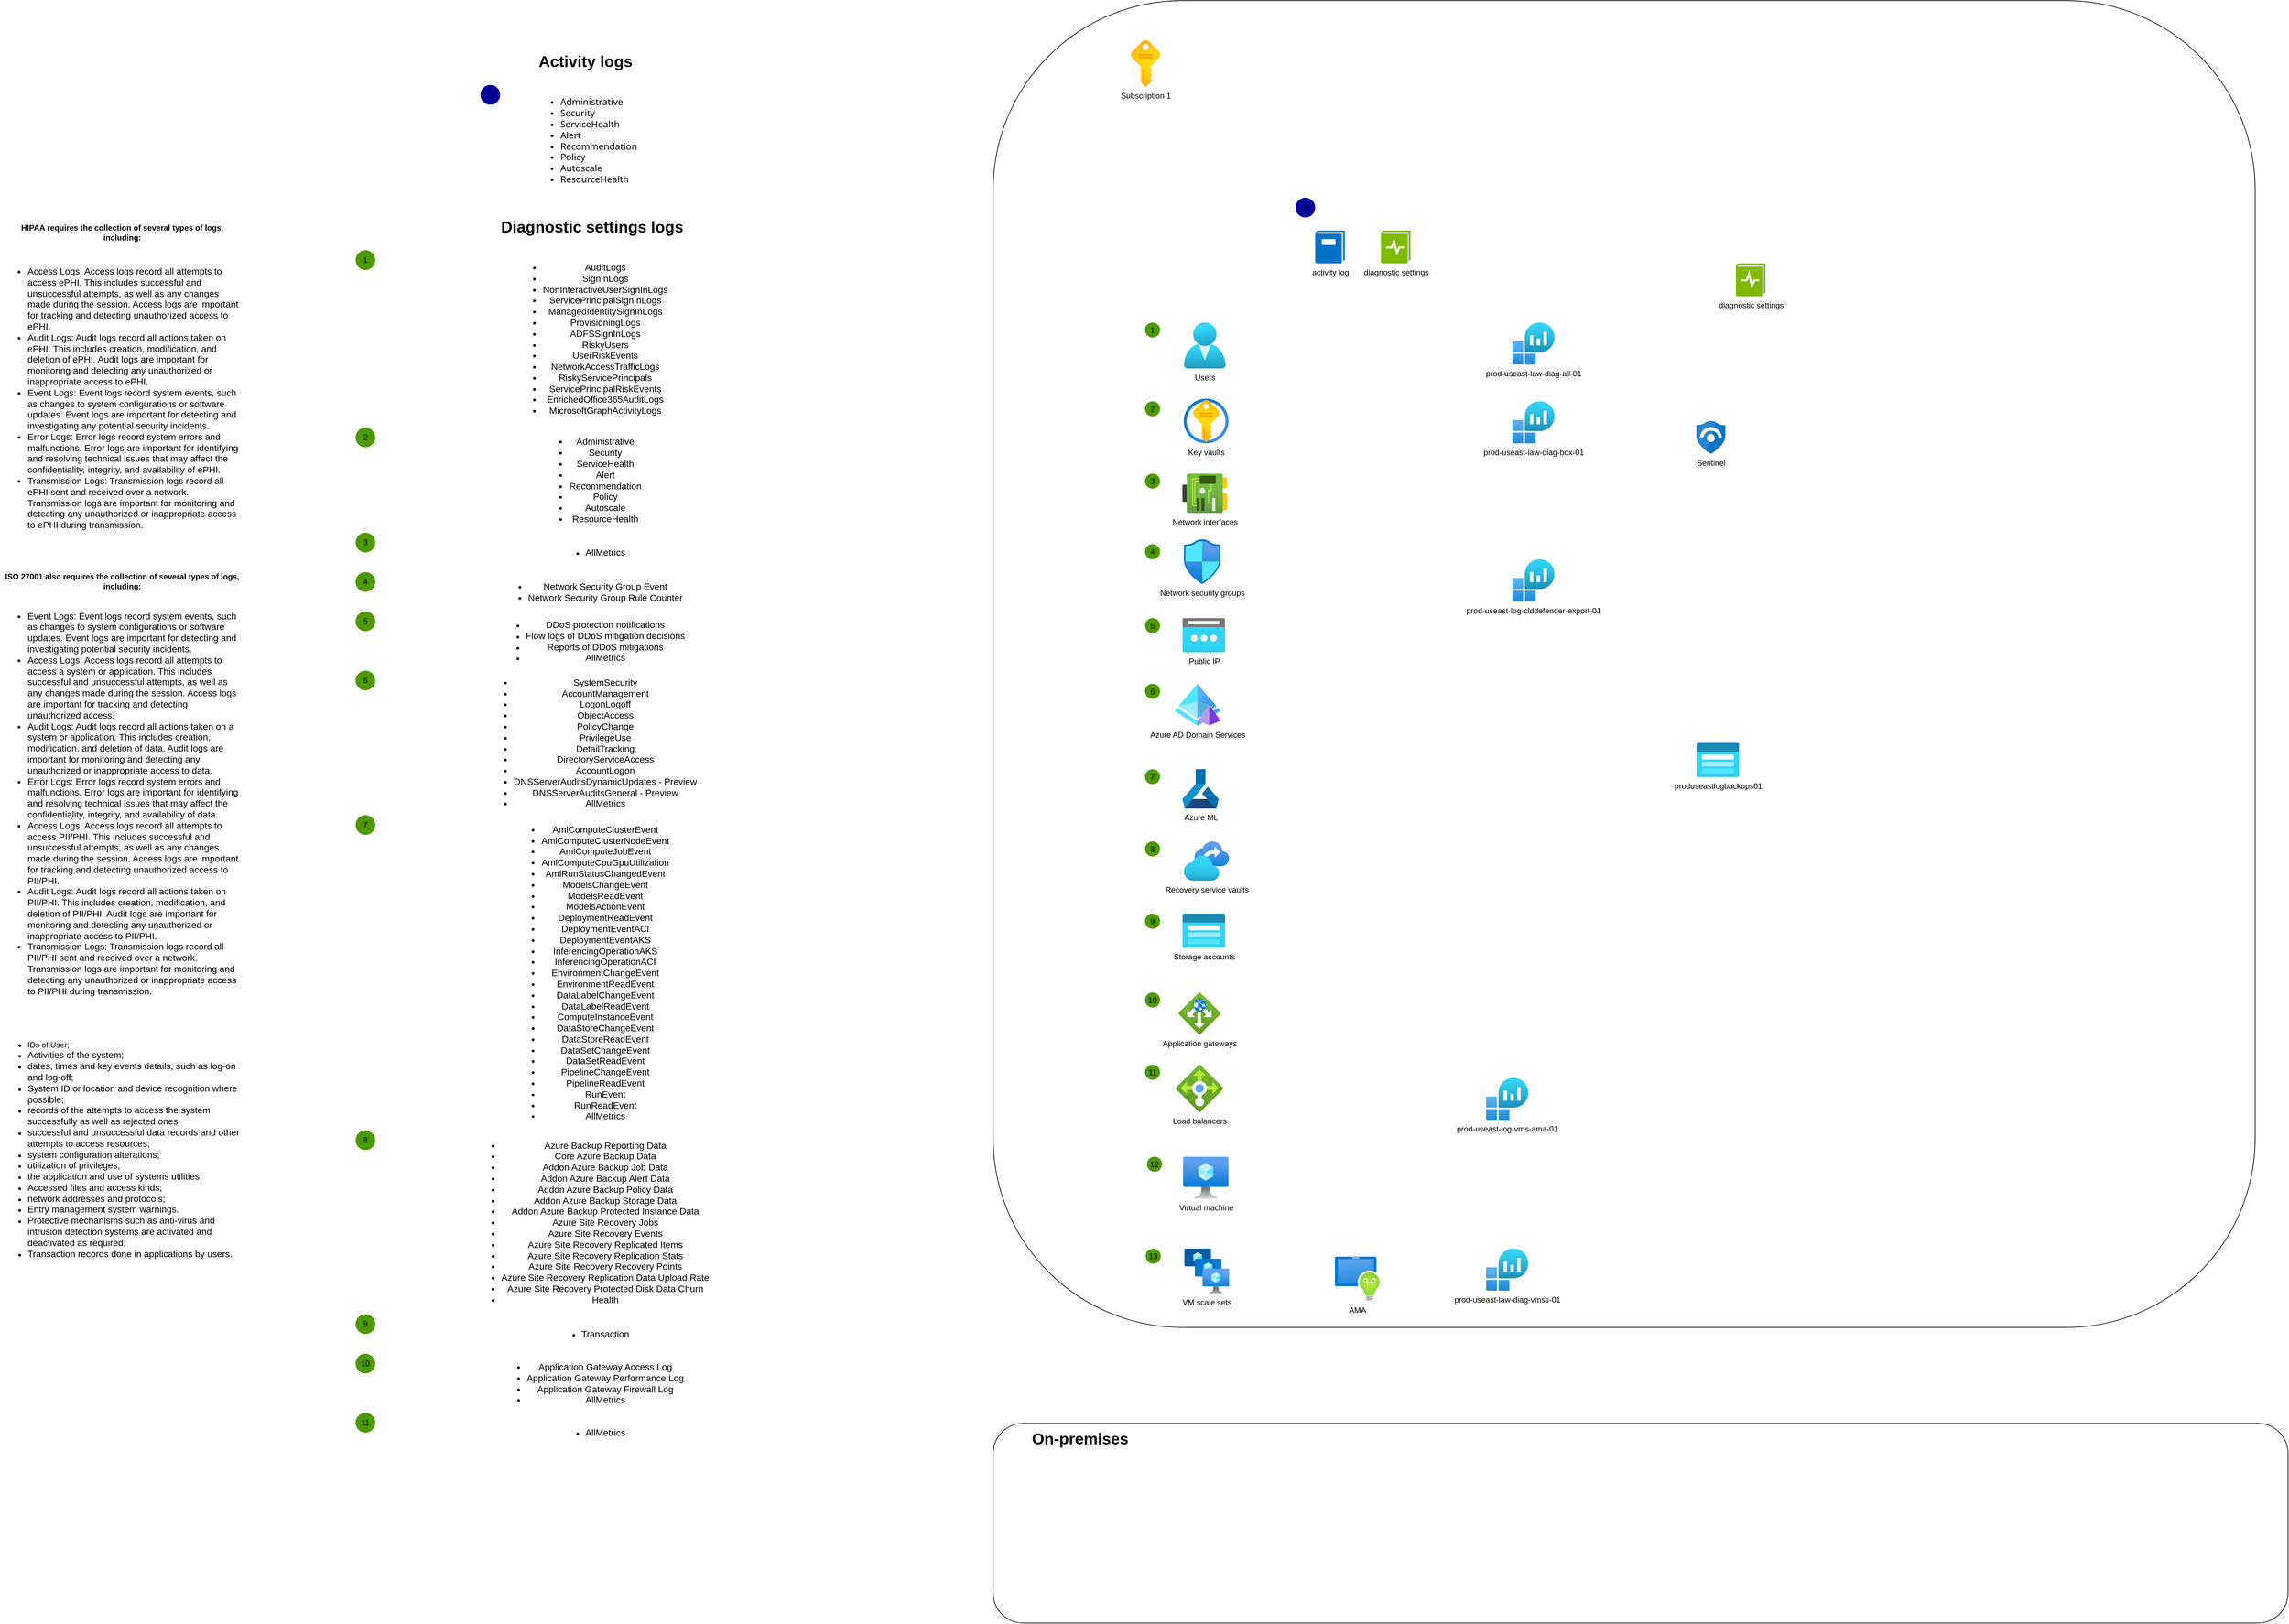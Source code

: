 <mxfile compressed="true" version="21.5.2" type="github"><diagram name="Page-1" id="dkmab9GLrClfwDP9RH8d"><mxGraphModel dx="6578" dy="3563" grid="1" gridSize="10" guides="1" tooltips="1" connect="1" arrows="1" fold="1" page="1" pageScale="1" pageWidth="827" pageHeight="1169" math="0" shadow="0"><root><mxCell id="0"/><mxCell id="1" parent="0"/><mxCell id="X6pGdibxIXQgzbIz9SDd-61" value="" style="rounded=0;whiteSpace=wrap;html=1;strokeColor=#FFFFFF;labelBackgroundColor=default;" parent="1" vertex="1"><mxGeometry x="-2090" y="251.67" width="370" height="670" as="geometry"/></mxCell><mxCell id="X6pGdibxIXQgzbIz9SDd-63" value="&lt;ul style=&quot;text-align: start; outline: none !important; font-size: 14px;&quot; class=&quot;&quot; data-bind=&quot;foreach: data.availableCategories, visible: data.summaryOptions.isShoeBoxV2()&quot;&gt;&lt;li style=&quot;outline: none !important;&quot;&gt;&lt;span style=&quot;background-color: initial;&quot;&gt;Event Logs: Event logs record system events, such as changes to system configurations or software updates. Event logs are important for detecting and investigating potential security incidents.&lt;/span&gt;&lt;br&gt;&lt;/li&gt;&lt;li style=&quot;outline: none !important;&quot;&gt;&lt;span style=&quot;&quot;&gt;Access Logs: Access logs record all attempts to access a system or application. This includes successful and unsuccessful attempts, as well as any changes made during the session. Access logs are important for tracking and detecting unauthorized access.&lt;/span&gt;&lt;/li&gt;&lt;li style=&quot;outline: none !important;&quot;&gt;&lt;span style=&quot;&quot;&gt;Audit Logs: Audit logs record all actions taken on a system or application. This includes creation, modification, and deletion of data. Audit logs are important for monitoring and detecting any unauthorized or inappropriate access to data.&lt;/span&gt;&lt;/li&gt;&lt;li style=&quot;outline: none !important;&quot;&gt;&lt;span style=&quot;&quot;&gt;Error Logs: Error logs record system errors and malfunctions. Error logs are important for identifying and resolving technical issues that may affect the confidentiality, integrity, and availability of data.&lt;/span&gt;&lt;/li&gt;&lt;li style=&quot;outline: none !important;&quot;&gt;&lt;span style=&quot;&quot;&gt;Access Logs: Access logs record all attempts to access PII/PHI. This includes successful and unsuccessful attempts, as well as any changes made during the session. Access logs are important for tracking and detecting unauthorized access to PII/PHI.&lt;/span&gt;&lt;/li&gt;&lt;li style=&quot;outline: none !important;&quot;&gt;&lt;span style=&quot;&quot;&gt;Audit Logs: Audit logs record all actions taken on PII/PHI. This includes creation, modification, and deletion of PII/PHI. Audit logs are important for monitoring and detecting any unauthorized or inappropriate access to PII/PHI.&lt;/span&gt;&lt;/li&gt;&lt;li style=&quot;outline: none !important;&quot;&gt;&lt;span style=&quot;&quot;&gt;Transmission Logs: Transmission logs record all PII/PHI sent and received over a network. Transmission logs are important for monitoring and detecting any unauthorized or inappropriate access to PII/PHI during transmission.&lt;/span&gt;&lt;/li&gt;&lt;/ul&gt;" style="text;html=1;strokeColor=none;fillColor=none;align=center;verticalAlign=middle;whiteSpace=wrap;rounded=0;labelBackgroundColor=none;fontColor=default;" parent="1" vertex="1"><mxGeometry x="-2090" y="301.67" width="370" height="620" as="geometry"/></mxCell><mxCell id="X6pGdibxIXQgzbIz9SDd-66" value="" style="rounded=0;whiteSpace=wrap;html=1;strokeColor=#FFFFFF;labelBackgroundColor=default;" parent="1" vertex="1"><mxGeometry x="-2090" y="941.67" width="370" height="380" as="geometry"/></mxCell><mxCell id="X6pGdibxIXQgzbIz9SDd-68" value="&lt;div style=&quot;text-align: left;&quot;&gt;&lt;br&gt;&lt;/div&gt;&lt;ul style=&quot;text-align: start; outline: none !important;&quot; class=&quot;&quot; data-bind=&quot;foreach: data.availableCategories, visible: data.summaryOptions.isShoeBoxV2()&quot;&gt;&lt;li style=&quot;outline: none !important;&quot;&gt;IDs of User;&lt;/li&gt;&lt;li style=&quot;outline: none !important;&quot;&gt;&lt;span style=&quot;font-size: 14px;&quot;&gt;Activities of the system;&lt;/span&gt;&lt;/li&gt;&lt;li style=&quot;outline: none !important;&quot;&gt;&lt;span style=&quot;font-size: 14px;&quot;&gt;dates, times and key events details, such as log-on and log-off;&lt;/span&gt;&lt;/li&gt;&lt;li style=&quot;outline: none !important;&quot;&gt;&lt;span style=&quot;font-size: 14px;&quot;&gt;System ID or location and device recognition where possible;&lt;/span&gt;&lt;/li&gt;&lt;li style=&quot;outline: none !important;&quot;&gt;&lt;span style=&quot;font-size: 14px;&quot;&gt;records of the attempts to access the system successfully as well as rejected ones&lt;/span&gt;&lt;/li&gt;&lt;li style=&quot;outline: none !important;&quot;&gt;&lt;span style=&quot;font-size: 14px;&quot;&gt;successful and unsuccessful data records and other attempts to access resources;&lt;/span&gt;&lt;/li&gt;&lt;li style=&quot;outline: none !important;&quot;&gt;&lt;span style=&quot;font-size: 14px;&quot;&gt;system configuration alterations;&lt;/span&gt;&lt;/li&gt;&lt;li style=&quot;outline: none !important;&quot;&gt;&lt;span style=&quot;font-size: 14px;&quot;&gt;utilization of privileges;&lt;/span&gt;&lt;/li&gt;&lt;li style=&quot;outline: none !important;&quot;&gt;&lt;span style=&quot;font-size: 14px;&quot;&gt;the application and use of systems utilities;&lt;/span&gt;&lt;/li&gt;&lt;li style=&quot;outline: none !important;&quot;&gt;&lt;span style=&quot;font-size: 14px;&quot;&gt;Accessed files and access kinds;&lt;/span&gt;&lt;/li&gt;&lt;li style=&quot;outline: none !important;&quot;&gt;&lt;span style=&quot;font-size: 14px;&quot;&gt;network addresses and protocols;&lt;/span&gt;&lt;/li&gt;&lt;li style=&quot;outline: none !important;&quot;&gt;&lt;span style=&quot;font-size: 14px;&quot;&gt;Entry management system warnings.&lt;/span&gt;&lt;/li&gt;&lt;li style=&quot;outline: none !important;&quot;&gt;&lt;span style=&quot;font-size: 14px;&quot;&gt;Protective mechanisms such as anti-virus and intrusion detection systems are activated and deactivated as required;&lt;/span&gt;&lt;/li&gt;&lt;li style=&quot;outline: none !important;&quot;&gt;&lt;span style=&quot;font-size: 14px;&quot;&gt;Transaction records done in applications by users.&lt;/span&gt;&lt;/li&gt;&lt;/ul&gt;" style="text;html=1;strokeColor=none;fillColor=none;align=center;verticalAlign=middle;whiteSpace=wrap;rounded=0;labelBackgroundColor=none;fontColor=default;" parent="1" vertex="1"><mxGeometry x="-2090" y="941.67" width="370" height="380" as="geometry"/></mxCell><mxCell id="lK_kKArGwj4I3FMrGu4r-29" value="" style="rounded=1;whiteSpace=wrap;html=1;labelBackgroundColor=default;" parent="1" vertex="1"><mxGeometry x="-580" y="-610" width="1920" height="2020" as="geometry"/></mxCell><mxCell id="lK_kKArGwj4I3FMrGu4r-1" value="prod-useast-law-diag-vmss-01" style="image;aspect=fixed;html=1;points=[];align=center;fontSize=12;image=img/lib/azure2/analytics/Log_Analytics_Workspaces.svg;" parent="1" vertex="1"><mxGeometry x="170" y="1290" width="64" height="64" as="geometry"/></mxCell><mxCell id="lK_kKArGwj4I3FMrGu4r-2" value="prod-useast-law-diag-box-01" style="image;aspect=fixed;html=1;points=[];align=center;fontSize=12;image=img/lib/azure2/analytics/Log_Analytics_Workspaces.svg;" parent="1" vertex="1"><mxGeometry x="210" width="64" height="64" as="geometry"/></mxCell><mxCell id="lK_kKArGwj4I3FMrGu4r-3" value="prod-useast-law-diag-all-01" style="image;aspect=fixed;html=1;points=[];align=center;fontSize=12;image=img/lib/azure2/analytics/Log_Analytics_Workspaces.svg;" parent="1" vertex="1"><mxGeometry x="210" y="-120" width="64" height="64" as="geometry"/></mxCell><mxCell id="lK_kKArGwj4I3FMrGu4r-4" value="prod-useast-log-clddefender-export-01" style="image;aspect=fixed;html=1;points=[];align=center;fontSize=12;image=img/lib/azure2/analytics/Log_Analytics_Workspaces.svg;" parent="1" vertex="1"><mxGeometry x="210" y="240.5" width="64" height="64" as="geometry"/></mxCell><mxCell id="lK_kKArGwj4I3FMrGu4r-10" value="prod-useast-log-vms-ama-01" style="image;aspect=fixed;html=1;points=[];align=center;fontSize=12;image=img/lib/azure2/analytics/Log_Analytics_Workspaces.svg;" parent="1" vertex="1"><mxGeometry x="170" y="1030" width="64" height="64" as="geometry"/></mxCell><mxCell id="lK_kKArGwj4I3FMrGu4r-11" value="produseastlogbackups01" style="image;aspect=fixed;html=1;points=[];align=center;fontSize=12;image=img/lib/azure2/storage/Storage_Accounts_Classic.svg;" parent="1" vertex="1"><mxGeometry x="490" y="520" width="65" height="52" as="geometry"/></mxCell><mxCell id="lK_kKArGwj4I3FMrGu4r-12" value="diagnostic settings" style="image;sketch=0;aspect=fixed;html=1;points=[];align=center;fontSize=12;image=img/lib/mscae/LogDiagnostics.svg;" parent="1" vertex="1"><mxGeometry x="550" y="-210" width="45" height="50" as="geometry"/></mxCell><mxCell id="lK_kKArGwj4I3FMrGu4r-13" value="diagnostic settings" style="image;sketch=0;aspect=fixed;html=1;points=[];align=center;fontSize=12;image=img/lib/mscae/LogDiagnostics.svg;" parent="1" vertex="1"><mxGeometry x="10" y="-260" width="45" height="50" as="geometry"/></mxCell><mxCell id="lK_kKArGwj4I3FMrGu4r-14" value="activity log" style="image;sketch=0;aspect=fixed;html=1;points=[];align=center;fontSize=12;image=img/lib/mscae/Log.svg;" parent="1" vertex="1"><mxGeometry x="-90" y="-260" width="45" height="50" as="geometry"/></mxCell><mxCell id="lK_kKArGwj4I3FMrGu4r-15" value="Sentinel" style="image;sketch=0;aspect=fixed;html=1;points=[];align=center;fontSize=12;image=img/lib/mscae/Azure_Sentinel.svg;" parent="1" vertex="1"><mxGeometry x="490" y="30" width="44" height="50" as="geometry"/></mxCell><mxCell id="lK_kKArGwj4I3FMrGu4r-16" value="Users" style="image;aspect=fixed;html=1;points=[];align=center;fontSize=12;image=img/lib/azure2/identity/Users.svg;" parent="1" vertex="1"><mxGeometry x="-290" y="-120" width="64" height="70" as="geometry"/></mxCell><mxCell id="lK_kKArGwj4I3FMrGu4r-17" value="Key vaults" style="image;aspect=fixed;html=1;points=[];align=center;fontSize=12;image=img/lib/azure2/security/Key_Vaults.svg;" parent="1" vertex="1"><mxGeometry x="-290" y="-4" width="68" height="68" as="geometry"/></mxCell><mxCell id="lK_kKArGwj4I3FMrGu4r-18" value="Network interfaces" style="image;aspect=fixed;html=1;points=[];align=center;fontSize=12;image=img/lib/azure2/networking/Network_Interfaces.svg;" parent="1" vertex="1"><mxGeometry x="-292" y="110" width="68" height="60" as="geometry"/></mxCell><mxCell id="lK_kKArGwj4I3FMrGu4r-19" value="Network security groups" style="image;aspect=fixed;html=1;points=[];align=center;fontSize=12;image=img/lib/azure2/networking/Network_Security_Groups.svg;" parent="1" vertex="1"><mxGeometry x="-290" y="210" width="56.0" height="68" as="geometry"/></mxCell><mxCell id="lK_kKArGwj4I3FMrGu4r-20" value="Public IP" style="image;aspect=fixed;html=1;points=[];align=center;fontSize=12;image=img/lib/azure2/networking/Public_IP_Addresses.svg;" parent="1" vertex="1"><mxGeometry x="-292" y="330" width="65" height="52" as="geometry"/></mxCell><mxCell id="lK_kKArGwj4I3FMrGu4r-21" value="VM scale sets" style="image;aspect=fixed;html=1;points=[];align=center;fontSize=12;image=img/lib/azure2/compute/VM_Scale_Sets.svg;" parent="1" vertex="1"><mxGeometry x="-289" y="1290" width="68" height="68" as="geometry"/></mxCell><mxCell id="lK_kKArGwj4I3FMrGu4r-22" value="Azure ML" style="image;sketch=0;aspect=fixed;html=1;points=[];align=center;fontSize=12;image=img/lib/mscae/Machine_Learning_Service_Workspaces.svg;" parent="1" vertex="1"><mxGeometry x="-292" y="560" width="55.2" height="60" as="geometry"/></mxCell><mxCell id="lK_kKArGwj4I3FMrGu4r-23" value="Recovery service vaults" style="image;aspect=fixed;html=1;points=[];align=center;fontSize=12;image=img/lib/azure2/management_governance/Recovery_Services_Vaults.svg;" parent="1" vertex="1"><mxGeometry x="-290" y="670" width="69" height="60" as="geometry"/></mxCell><mxCell id="lK_kKArGwj4I3FMrGu4r-24" value="Storage accounts" style="image;aspect=fixed;html=1;points=[];align=center;fontSize=12;image=img/lib/azure2/storage/Storage_Accounts_Classic.svg;" parent="1" vertex="1"><mxGeometry x="-292" y="780" width="65" height="52" as="geometry"/></mxCell><mxCell id="lK_kKArGwj4I3FMrGu4r-25" value="Application gateways" style="image;aspect=fixed;html=1;points=[];align=center;fontSize=12;image=img/lib/azure2/networking/Application_Gateways.svg;" parent="1" vertex="1"><mxGeometry x="-298" y="900" width="64" height="64" as="geometry"/></mxCell><mxCell id="lK_kKArGwj4I3FMrGu4r-26" value="Virtual machine" style="image;aspect=fixed;html=1;points=[];align=center;fontSize=12;image=img/lib/azure2/compute/Virtual_Machine.svg;" parent="1" vertex="1"><mxGeometry x="-291" y="1150" width="69" height="64" as="geometry"/></mxCell><mxCell id="lK_kKArGwj4I3FMrGu4r-28" value="Subscription 1" style="image;aspect=fixed;html=1;points=[];align=center;fontSize=12;image=img/lib/azure2/general/Subscriptions.svg;" parent="1" vertex="1"><mxGeometry x="-370" y="-550" width="44" height="71" as="geometry"/></mxCell><mxCell id="WbE1LeyKp8yqfBWYO2oa-1" value="" style="rounded=0;whiteSpace=wrap;html=1;strokeColor=#FFFFFF;labelBackgroundColor=default;" parent="1" vertex="1"><mxGeometry x="-1550" y="-280" width="720" height="1880" as="geometry"/></mxCell><mxCell id="WbE1LeyKp8yqfBWYO2oa-4" value="&lt;b&gt;&lt;font style=&quot;font-size: 24px;&quot;&gt;Diagnostic settings logs&lt;/font&gt;&lt;/b&gt;" style="text;html=1;strokeColor=none;fillColor=none;align=center;verticalAlign=middle;whiteSpace=wrap;rounded=0;strokeWidth=8;" parent="1" vertex="1"><mxGeometry x="-1550" y="-280" width="720" height="30" as="geometry"/></mxCell><mxCell id="WbE1LeyKp8yqfBWYO2oa-7" value="&lt;ul style=&quot;outline: none !important; font-size: 14px;&quot; class=&quot;&quot; data-bind=&quot;foreach: data.availableCategories, visible: data.summaryOptions.isShoeBoxV2()&quot;&gt;&lt;li style=&quot;font-weight: inherit; outline: none !important;&quot;&gt;&lt;font style=&quot;font-size: 14px;&quot;&gt;AuditLogs&lt;/font&gt;&lt;/li&gt;&lt;li style=&quot;font-weight: inherit; outline: none !important;&quot;&gt;&lt;span style=&quot;font-weight: inherit; outline: none !important;&quot; data-bind=&quot;text: localizedValue&quot;&gt;&lt;font style=&quot;font-size: 14px;&quot;&gt;SignInLogs&lt;/font&gt;&lt;/span&gt;&lt;/li&gt;&lt;li style=&quot;font-weight: inherit; outline: none !important;&quot;&gt;&lt;span style=&quot;font-weight: inherit; outline: none !important;&quot; data-bind=&quot;text: localizedValue&quot;&gt;&lt;font style=&quot;font-size: 14px;&quot;&gt;NonInteractiveUserSignInLogs&lt;/font&gt;&lt;/span&gt;&lt;/li&gt;&lt;li style=&quot;font-weight: inherit; outline: none !important;&quot;&gt;&lt;span style=&quot;font-weight: inherit; outline: none !important;&quot; data-bind=&quot;text: localizedValue&quot;&gt;&lt;font style=&quot;font-size: 14px;&quot;&gt;ServicePrincipalSignInLogs&lt;/font&gt;&lt;/span&gt;&lt;/li&gt;&lt;li style=&quot;font-weight: inherit; outline: none !important;&quot;&gt;&lt;span style=&quot;font-weight: inherit; outline: none !important;&quot; data-bind=&quot;text: localizedValue&quot;&gt;&lt;font style=&quot;font-size: 14px;&quot;&gt;ManagedIdentitySignInLogs&lt;/font&gt;&lt;/span&gt;&lt;/li&gt;&lt;li style=&quot;font-weight: inherit; outline: none !important;&quot;&gt;&lt;span style=&quot;font-weight: inherit; outline: none !important;&quot; data-bind=&quot;text: localizedValue&quot;&gt;&lt;font style=&quot;font-size: 14px;&quot;&gt;ProvisioningLogs&lt;/font&gt;&lt;/span&gt;&lt;/li&gt;&lt;li style=&quot;font-weight: inherit; outline: none !important;&quot;&gt;&lt;span style=&quot;font-weight: inherit; outline: none !important;&quot; data-bind=&quot;text: localizedValue&quot;&gt;&lt;font style=&quot;font-size: 14px;&quot;&gt;ADFSSignInLogs&lt;/font&gt;&lt;/span&gt;&lt;/li&gt;&lt;li style=&quot;font-weight: inherit; outline: none !important;&quot;&gt;&lt;span style=&quot;font-weight: inherit; outline: none !important;&quot; data-bind=&quot;text: localizedValue&quot;&gt;&lt;font style=&quot;font-size: 14px;&quot;&gt;RiskyUsers&lt;/font&gt;&lt;/span&gt;&lt;/li&gt;&lt;li style=&quot;font-weight: inherit; outline: none !important;&quot;&gt;&lt;span style=&quot;font-weight: inherit; outline: none !important;&quot; data-bind=&quot;text: localizedValue&quot;&gt;&lt;font style=&quot;font-size: 14px;&quot;&gt;UserRiskEvents&lt;/font&gt;&lt;/span&gt;&lt;/li&gt;&lt;li style=&quot;font-weight: inherit; outline: none !important;&quot;&gt;&lt;span style=&quot;font-weight: inherit; outline: none !important;&quot; data-bind=&quot;text: localizedValue&quot;&gt;&lt;font style=&quot;font-size: 14px;&quot;&gt;NetworkAccessTrafficLogs&lt;/font&gt;&lt;/span&gt;&lt;/li&gt;&lt;li style=&quot;font-weight: inherit; outline: none !important;&quot;&gt;&lt;span style=&quot;font-weight: inherit; outline: none !important;&quot; data-bind=&quot;text: localizedValue&quot;&gt;&lt;font style=&quot;font-size: 14px;&quot;&gt;RiskyServicePrincipals&lt;/font&gt;&lt;/span&gt;&lt;/li&gt;&lt;li style=&quot;font-weight: inherit; outline: none !important;&quot;&gt;&lt;span style=&quot;font-weight: inherit; outline: none !important;&quot; data-bind=&quot;text: localizedValue&quot;&gt;&lt;font style=&quot;font-size: 14px;&quot;&gt;ServicePrincipalRiskEvents&lt;/font&gt;&lt;/span&gt;&lt;/li&gt;&lt;li style=&quot;font-weight: inherit; outline: none !important;&quot;&gt;&lt;span style=&quot;font-weight: inherit; outline: none !important;&quot; data-bind=&quot;text: localizedValue&quot;&gt;&lt;font style=&quot;font-size: 14px;&quot;&gt;EnrichedOffice365AuditLogs&lt;/font&gt;&lt;/span&gt;&lt;/li&gt;&lt;li style=&quot;font-weight: inherit; outline: none !important;&quot;&gt;&lt;span style=&quot;font-weight: inherit; outline: none !important;&quot; data-bind=&quot;text: localizedValue&quot;&gt;&lt;font style=&quot;font-size: 14px;&quot;&gt;MicrosoftGraphActivityLogs&lt;/font&gt;&lt;/span&gt;&lt;/li&gt;&lt;/ul&gt;" style="text;html=1;strokeColor=none;fillColor=none;align=center;verticalAlign=middle;whiteSpace=wrap;rounded=0;labelBackgroundColor=none;fontColor=default;" parent="1" vertex="1"><mxGeometry x="-1550" y="-230" width="720" height="270" as="geometry"/></mxCell><mxCell id="X6pGdibxIXQgzbIz9SDd-1" value="Azure AD Domain Services" style="image;aspect=fixed;html=1;points=[];align=center;fontSize=12;image=img/lib/azure2/identity/Azure_AD_Domain_Services.svg;" parent="1" vertex="1"><mxGeometry x="-304" y="430" width="70" height="64" as="geometry"/></mxCell><mxCell id="X6pGdibxIXQgzbIz9SDd-2" value="1" style="ellipse;whiteSpace=wrap;html=1;aspect=fixed;fillColor=#4D9900;strokeColor=none;labelBackgroundColor=none;" parent="1" vertex="1"><mxGeometry x="-349" y="-120" width="23" height="23" as="geometry"/></mxCell><mxCell id="X6pGdibxIXQgzbIz9SDd-3" value="2" style="ellipse;whiteSpace=wrap;html=1;aspect=fixed;fillColor=#4D9900;strokeColor=none;labelBackgroundColor=none;" parent="1" vertex="1"><mxGeometry x="-349" width="23" height="23" as="geometry"/></mxCell><mxCell id="X6pGdibxIXQgzbIz9SDd-4" value="3" style="ellipse;whiteSpace=wrap;html=1;aspect=fixed;fillColor=#4D9900;strokeColor=none;labelBackgroundColor=none;" parent="1" vertex="1"><mxGeometry x="-349" y="110" width="23" height="23" as="geometry"/></mxCell><mxCell id="X6pGdibxIXQgzbIz9SDd-5" value="4" style="ellipse;whiteSpace=wrap;html=1;aspect=fixed;fillColor=#4D9900;strokeColor=none;labelBackgroundColor=none;" parent="1" vertex="1"><mxGeometry x="-349" y="217.5" width="23" height="23" as="geometry"/></mxCell><mxCell id="X6pGdibxIXQgzbIz9SDd-6" value="5" style="ellipse;whiteSpace=wrap;html=1;aspect=fixed;fillColor=#4D9900;strokeColor=none;labelBackgroundColor=none;" parent="1" vertex="1"><mxGeometry x="-349" y="330" width="23" height="23" as="geometry"/></mxCell><mxCell id="X6pGdibxIXQgzbIz9SDd-7" value="13" style="ellipse;whiteSpace=wrap;html=1;aspect=fixed;fillColor=#4D9900;strokeColor=none;labelBackgroundColor=none;" parent="1" vertex="1"><mxGeometry x="-348" y="1290" width="23" height="23" as="geometry"/></mxCell><mxCell id="X6pGdibxIXQgzbIz9SDd-8" value="7" style="ellipse;whiteSpace=wrap;html=1;aspect=fixed;fillColor=#4D9900;strokeColor=none;labelBackgroundColor=none;" parent="1" vertex="1"><mxGeometry x="-349" y="560" width="23" height="23" as="geometry"/></mxCell><mxCell id="X6pGdibxIXQgzbIz9SDd-9" value="8" style="ellipse;whiteSpace=wrap;html=1;aspect=fixed;fillColor=#4D9900;strokeColor=none;labelBackgroundColor=none;" parent="1" vertex="1"><mxGeometry x="-349" y="670" width="23" height="23" as="geometry"/></mxCell><mxCell id="X6pGdibxIXQgzbIz9SDd-10" value="9" style="ellipse;whiteSpace=wrap;html=1;aspect=fixed;fillColor=#4D9900;strokeColor=none;labelBackgroundColor=none;" parent="1" vertex="1"><mxGeometry x="-349" y="780" width="23" height="23" as="geometry"/></mxCell><mxCell id="X6pGdibxIXQgzbIz9SDd-11" value="10" style="ellipse;whiteSpace=wrap;html=1;aspect=fixed;fillColor=#4D9900;strokeColor=none;labelBackgroundColor=none;" parent="1" vertex="1"><mxGeometry x="-349" y="900" width="23" height="23" as="geometry"/></mxCell><mxCell id="X6pGdibxIXQgzbIz9SDd-12" value="12" style="ellipse;whiteSpace=wrap;html=1;aspect=fixed;fillColor=#4D9900;strokeColor=none;labelBackgroundColor=none;" parent="1" vertex="1"><mxGeometry x="-346" y="1150" width="23" height="23" as="geometry"/></mxCell><mxCell id="X6pGdibxIXQgzbIz9SDd-13" value="6" style="ellipse;whiteSpace=wrap;html=1;aspect=fixed;fillColor=#4D9900;strokeColor=none;labelBackgroundColor=none;" parent="1" vertex="1"><mxGeometry x="-349" y="430" width="23" height="23" as="geometry"/></mxCell><mxCell id="X6pGdibxIXQgzbIz9SDd-14" value="1" style="ellipse;whiteSpace=wrap;html=1;aspect=fixed;fillColor=#4D9900;strokeColor=none;labelBackgroundColor=none;align=center;" parent="1" vertex="1"><mxGeometry x="-1550" y="-230" width="30" height="30" as="geometry"/></mxCell><mxCell id="X6pGdibxIXQgzbIz9SDd-15" value="" style="rounded=0;whiteSpace=wrap;html=1;strokeColor=#FFFFFF;labelBackgroundColor=default;" parent="1" vertex="1"><mxGeometry x="-1360" y="-531.67" width="320" height="220" as="geometry"/></mxCell><mxCell id="X6pGdibxIXQgzbIz9SDd-16" value="&lt;b&gt;&lt;font style=&quot;font-size: 24px;&quot;&gt;Activity logs&lt;/font&gt;&lt;/b&gt;" style="text;html=1;strokeColor=none;fillColor=none;align=center;verticalAlign=middle;whiteSpace=wrap;rounded=0;strokeWidth=8;" parent="1" vertex="1"><mxGeometry x="-1360" y="-531.67" width="320" height="30" as="geometry"/></mxCell><mxCell id="X6pGdibxIXQgzbIz9SDd-17" value="&lt;ul style=&quot;text-align: start; font-size: 14px; outline: none !important;&quot; class=&quot;&quot; data-bind=&quot;foreach: data.availableCategories, visible: data.summaryOptions.isShoeBoxV2()&quot;&gt;&lt;li style=&quot;font-size: 14px; outline: none !important;&quot;&gt;&lt;font face=&quot;az_ea_font, Segoe UI, az_font, system-ui, -apple-system, BlinkMacSystemFont, Roboto, Oxygen, Ubuntu, Cantarell, Open Sans, Helvetica Neue, sans-serif&quot; style=&quot;font-size: 14px;&quot;&gt;Administrative&lt;/font&gt;&lt;/li&gt;&lt;li style=&quot;font-size: 14px; outline: none !important;&quot;&gt;&lt;font face=&quot;az_ea_font, Segoe UI, az_font, system-ui, -apple-system, BlinkMacSystemFont, Roboto, Oxygen, Ubuntu, Cantarell, Open Sans, Helvetica Neue, sans-serif&quot; style=&quot;font-size: 14px;&quot;&gt;&lt;span style=&quot;font-size: 14px;&quot;&gt;Security&lt;/span&gt;&lt;/font&gt;&lt;/li&gt;&lt;li style=&quot;font-size: 14px; outline: none !important;&quot;&gt;&lt;font face=&quot;az_ea_font, Segoe UI, az_font, system-ui, -apple-system, BlinkMacSystemFont, Roboto, Oxygen, Ubuntu, Cantarell, Open Sans, Helvetica Neue, sans-serif&quot; style=&quot;font-size: 14px;&quot;&gt;&lt;span style=&quot;font-size: 14px;&quot;&gt;ServiceHealth&lt;/span&gt;&lt;/font&gt;&lt;/li&gt;&lt;li style=&quot;font-size: 14px; outline: none !important;&quot;&gt;&lt;font style=&quot;font-size: 14px;&quot; face=&quot;az_ea_font, Segoe UI, az_font, system-ui, -apple-system, BlinkMacSystemFont, Roboto, Oxygen, Ubuntu, Cantarell, Open Sans, Helvetica Neue, sans-serif&quot;&gt;Alert&lt;/font&gt;&lt;/li&gt;&lt;li style=&quot;font-size: 14px; outline: none !important;&quot;&gt;&lt;font face=&quot;az_ea_font, Segoe UI, az_font, system-ui, -apple-system, BlinkMacSystemFont, Roboto, Oxygen, Ubuntu, Cantarell, Open Sans, Helvetica Neue, sans-serif&quot; style=&quot;font-size: 14px;&quot;&gt;&lt;span style=&quot;font-size: 14px;&quot;&gt;Recommendation&lt;/span&gt;&lt;/font&gt;&lt;/li&gt;&lt;li style=&quot;font-size: 14px; outline: none !important;&quot;&gt;&lt;font face=&quot;az_ea_font, Segoe UI, az_font, system-ui, -apple-system, BlinkMacSystemFont, Roboto, Oxygen, Ubuntu, Cantarell, Open Sans, Helvetica Neue, sans-serif&quot; style=&quot;font-size: 14px;&quot;&gt;&lt;span style=&quot;font-size: 14px;&quot;&gt;Policy&lt;/span&gt;&lt;/font&gt;&lt;/li&gt;&lt;li style=&quot;font-size: 14px; outline: none !important;&quot;&gt;&lt;font face=&quot;az_ea_font, Segoe UI, az_font, system-ui, -apple-system, BlinkMacSystemFont, Roboto, Oxygen, Ubuntu, Cantarell, Open Sans, Helvetica Neue, sans-serif&quot; style=&quot;font-size: 14px;&quot;&gt;&lt;span style=&quot;font-size: 14px;&quot;&gt;Autoscale&lt;/span&gt;&lt;/font&gt;&lt;/li&gt;&lt;li style=&quot;font-size: 14px; outline: none !important;&quot;&gt;&lt;font face=&quot;az_ea_font, Segoe UI, az_font, system-ui, -apple-system, BlinkMacSystemFont, Roboto, Oxygen, Ubuntu, Cantarell, Open Sans, Helvetica Neue, sans-serif&quot; style=&quot;font-size: 14px;&quot;&gt;&lt;span style=&quot;font-size: 14px;&quot;&gt;ResourceHealth&lt;/span&gt;&lt;/font&gt;&lt;/li&gt;&lt;/ul&gt;" style="text;html=1;strokeColor=none;fillColor=none;align=center;verticalAlign=middle;whiteSpace=wrap;rounded=0;labelBackgroundColor=none;fontColor=default;fontSize=14;" parent="1" vertex="1"><mxGeometry x="-1360" y="-481.67" width="320" height="170" as="geometry"/></mxCell><mxCell id="X6pGdibxIXQgzbIz9SDd-18" value="1" style="ellipse;whiteSpace=wrap;html=1;aspect=fixed;fillColor=#000099;strokeColor=none;labelBackgroundColor=none;" parent="1" vertex="1"><mxGeometry x="-1360" y="-481.67" width="30" height="30" as="geometry"/></mxCell><mxCell id="X6pGdibxIXQgzbIz9SDd-19" value="1" style="ellipse;whiteSpace=wrap;html=1;aspect=fixed;fillColor=#000099;strokeColor=none;labelBackgroundColor=none;" parent="1" vertex="1"><mxGeometry x="-120" y="-310" width="30" height="30" as="geometry"/></mxCell><mxCell id="X6pGdibxIXQgzbIz9SDd-21" style="edgeStyle=orthogonalEdgeStyle;rounded=0;orthogonalLoop=1;jettySize=auto;html=1;exitX=0.5;exitY=1;exitDx=0;exitDy=0;" parent="1" source="X6pGdibxIXQgzbIz9SDd-17" target="X6pGdibxIXQgzbIz9SDd-17" edge="1"><mxGeometry relative="1" as="geometry"/></mxCell><mxCell id="X6pGdibxIXQgzbIz9SDd-23" value="&lt;ul style=&quot;outline: none !important; font-size: 14px;&quot; class=&quot;&quot; data-bind=&quot;foreach: data.availableCategories, visible: data.summaryOptions.isShoeBoxV2()&quot;&gt;&lt;li style=&quot;outline: none !important;&quot;&gt;&lt;font style=&quot;font-size: 14px;&quot;&gt;&lt;span style=&quot;background-color: initial;&quot;&gt;Administrative&lt;/span&gt;&lt;br&gt;&lt;/font&gt;&lt;/li&gt;&lt;li style=&quot;outline: none !important;&quot;&gt;&lt;font style=&quot;font-size: 14px;&quot;&gt;Security&lt;/font&gt;&lt;/li&gt;&lt;li style=&quot;outline: none !important;&quot;&gt;&lt;font style=&quot;font-size: 14px;&quot;&gt;ServiceHealth&lt;/font&gt;&lt;/li&gt;&lt;li style=&quot;outline: none !important;&quot;&gt;&lt;font style=&quot;font-size: 14px;&quot;&gt;Alert&lt;/font&gt;&lt;/li&gt;&lt;li style=&quot;outline: none !important;&quot;&gt;&lt;font style=&quot;font-size: 14px;&quot;&gt;Recommendation&lt;/font&gt;&lt;/li&gt;&lt;li style=&quot;outline: none !important;&quot;&gt;&lt;font style=&quot;font-size: 14px;&quot;&gt;Policy&lt;/font&gt;&lt;/li&gt;&lt;li style=&quot;outline: none !important;&quot;&gt;&lt;font style=&quot;font-size: 14px;&quot;&gt;Autoscale&lt;/font&gt;&lt;/li&gt;&lt;li style=&quot;outline: none !important;&quot;&gt;&lt;font style=&quot;font-size: 14px;&quot;&gt;ResourceHealth&lt;/font&gt;&lt;/li&gt;&lt;/ul&gt;" style="text;html=1;strokeColor=none;fillColor=none;align=center;verticalAlign=middle;whiteSpace=wrap;rounded=0;labelBackgroundColor=none;fontColor=default;" parent="1" vertex="1"><mxGeometry x="-1550" y="40" width="720" height="160" as="geometry"/></mxCell><mxCell id="X6pGdibxIXQgzbIz9SDd-24" value="2" style="ellipse;whiteSpace=wrap;html=1;aspect=fixed;fillColor=#4D9900;strokeColor=none;labelBackgroundColor=none;align=center;" parent="1" vertex="1"><mxGeometry x="-1550" y="40" width="30" height="30" as="geometry"/></mxCell><mxCell id="X6pGdibxIXQgzbIz9SDd-25" value="&lt;ul style=&quot;outline: none !important;&quot; class=&quot;&quot; data-bind=&quot;foreach: data.availableCategories, visible: data.summaryOptions.isShoeBoxV2()&quot;&gt;&lt;li style=&quot;box-sizing: content-box; -webkit-font-smoothing: antialiased; font-weight: inherit; outline: none;&quot;&gt;&lt;font style=&quot;box-sizing: content-box; -webkit-font-smoothing: antialiased; font-size: 14px;&quot;&gt;AllMetrics&lt;/font&gt;&lt;/li&gt;&lt;/ul&gt;" style="text;html=1;strokeColor=none;fillColor=none;align=center;verticalAlign=middle;whiteSpace=wrap;rounded=0;labelBackgroundColor=none;fontColor=default;" parent="1" vertex="1"><mxGeometry x="-1550" y="200" width="720" height="60" as="geometry"/></mxCell><mxCell id="X6pGdibxIXQgzbIz9SDd-26" value="3" style="ellipse;whiteSpace=wrap;html=1;aspect=fixed;fillColor=#4D9900;strokeColor=none;labelBackgroundColor=none;align=center;" parent="1" vertex="1"><mxGeometry x="-1550" y="200" width="30" height="30" as="geometry"/></mxCell><mxCell id="X6pGdibxIXQgzbIz9SDd-27" value="&lt;ul style=&quot;outline: none !important; font-size: 14px;&quot; class=&quot;&quot; data-bind=&quot;foreach: data.availableCategories, visible: data.summaryOptions.isShoeBoxV2()&quot;&gt;&lt;li style=&quot;box-sizing: content-box; -webkit-font-smoothing: antialiased; outline: none;&quot;&gt;&lt;font style=&quot;font-size: 14px;&quot;&gt;&lt;span style=&quot;background-color: initial;&quot;&gt;Network Security Group Event&lt;/span&gt;&lt;br&gt;&lt;/font&gt;&lt;/li&gt;&lt;li style=&quot;box-sizing: content-box; -webkit-font-smoothing: antialiased; outline: none;&quot;&gt;&lt;font style=&quot;font-size: 14px;&quot;&gt;Network Security Group Rule Counter&lt;/font&gt;&lt;/li&gt;&lt;/ul&gt;" style="text;html=1;strokeColor=none;fillColor=none;align=center;verticalAlign=middle;whiteSpace=wrap;rounded=0;labelBackgroundColor=none;fontColor=default;" parent="1" vertex="1"><mxGeometry x="-1550" y="260" width="720" height="60" as="geometry"/></mxCell><mxCell id="X6pGdibxIXQgzbIz9SDd-28" value="4" style="ellipse;whiteSpace=wrap;html=1;aspect=fixed;fillColor=#4D9900;strokeColor=none;labelBackgroundColor=none;align=center;" parent="1" vertex="1"><mxGeometry x="-1550" y="260" width="30" height="30" as="geometry"/></mxCell><mxCell id="X6pGdibxIXQgzbIz9SDd-29" value="&lt;ul style=&quot;outline: none !important;&quot; class=&quot;&quot; data-bind=&quot;foreach: data.availableCategories, visible: data.summaryOptions.isShoeBoxV2()&quot;&gt;&lt;li style=&quot;box-sizing: content-box; -webkit-font-smoothing: antialiased; outline: none;&quot;&gt;&lt;span style=&quot;font-size: 14px; background-color: initial;&quot;&gt;DDoS protection notifications&lt;/span&gt;&lt;br&gt;&lt;/li&gt;&lt;li style=&quot;box-sizing: content-box; -webkit-font-smoothing: antialiased; outline: none;&quot;&gt;&lt;span style=&quot;font-size: 14px;&quot;&gt;Flow logs of DDoS mitigation decisions&lt;/span&gt;&lt;/li&gt;&lt;li style=&quot;box-sizing: content-box; -webkit-font-smoothing: antialiased; outline: none;&quot;&gt;&lt;span style=&quot;font-size: 14px;&quot;&gt;Reports of DDoS mitigations&lt;/span&gt;&lt;/li&gt;&lt;li style=&quot;box-sizing: content-box; -webkit-font-smoothing: antialiased; outline: none;&quot;&gt;&lt;span style=&quot;font-size: 14px;&quot;&gt;AllMetrics&lt;/span&gt;&lt;/li&gt;&lt;/ul&gt;" style="text;html=1;strokeColor=none;fillColor=none;align=center;verticalAlign=middle;whiteSpace=wrap;rounded=0;labelBackgroundColor=none;fontColor=default;" parent="1" vertex="1"><mxGeometry x="-1550" y="320" width="720" height="90" as="geometry"/></mxCell><mxCell id="X6pGdibxIXQgzbIz9SDd-30" value="5" style="ellipse;whiteSpace=wrap;html=1;aspect=fixed;fillColor=#4D9900;strokeColor=none;labelBackgroundColor=none;align=center;" parent="1" vertex="1"><mxGeometry x="-1550" y="320" width="30" height="30" as="geometry"/></mxCell><mxCell id="X6pGdibxIXQgzbIz9SDd-32" value="Load balancers" style="image;aspect=fixed;html=1;points=[];align=center;fontSize=12;image=img/lib/azure2/networking/Load_Balancers.svg;" parent="1" vertex="1"><mxGeometry x="-302" y="1010" width="72" height="72" as="geometry"/></mxCell><mxCell id="X6pGdibxIXQgzbIz9SDd-33" value="11" style="ellipse;whiteSpace=wrap;html=1;aspect=fixed;fillColor=#4D9900;strokeColor=none;labelBackgroundColor=none;" parent="1" vertex="1"><mxGeometry x="-349" y="1010" width="23" height="23" as="geometry"/></mxCell><mxCell id="X6pGdibxIXQgzbIz9SDd-34" value="&lt;ul style=&quot;outline: none !important; font-size: 14px;&quot; class=&quot;&quot; data-bind=&quot;foreach: data.availableCategories, visible: data.summaryOptions.isShoeBoxV2()&quot;&gt;&lt;li style=&quot;box-sizing: content-box; -webkit-font-smoothing: antialiased; outline: none;&quot;&gt;&lt;span style=&quot;background-color: initial;&quot;&gt;SystemSecurity&lt;/span&gt;&lt;br&gt;&lt;/li&gt;&lt;li style=&quot;box-sizing: content-box; -webkit-font-smoothing: antialiased; outline: none;&quot;&gt;&lt;font style=&quot;font-size: 14px;&quot;&gt;AccountManagement&lt;/font&gt;&lt;/li&gt;&lt;li style=&quot;box-sizing: content-box; -webkit-font-smoothing: antialiased; outline: none;&quot;&gt;&lt;font style=&quot;font-size: 14px;&quot;&gt;LogonLogoff&lt;/font&gt;&lt;/li&gt;&lt;li style=&quot;box-sizing: content-box; -webkit-font-smoothing: antialiased; outline: none;&quot;&gt;&lt;font style=&quot;font-size: 14px;&quot;&gt;ObjectAccess&lt;/font&gt;&lt;/li&gt;&lt;li style=&quot;box-sizing: content-box; -webkit-font-smoothing: antialiased; outline: none;&quot;&gt;&lt;font style=&quot;font-size: 14px;&quot;&gt;PolicyChange&lt;/font&gt;&lt;/li&gt;&lt;li style=&quot;box-sizing: content-box; -webkit-font-smoothing: antialiased; outline: none;&quot;&gt;&lt;font style=&quot;font-size: 14px;&quot;&gt;PrivilegeUse&lt;/font&gt;&lt;/li&gt;&lt;li style=&quot;box-sizing: content-box; -webkit-font-smoothing: antialiased; outline: none;&quot;&gt;&lt;font style=&quot;font-size: 14px;&quot;&gt;DetailTracking&lt;/font&gt;&lt;/li&gt;&lt;li style=&quot;box-sizing: content-box; -webkit-font-smoothing: antialiased; outline: none;&quot;&gt;&lt;font style=&quot;font-size: 14px;&quot;&gt;DirectoryServiceAccess&lt;/font&gt;&lt;/li&gt;&lt;li style=&quot;box-sizing: content-box; -webkit-font-smoothing: antialiased; outline: none;&quot;&gt;&lt;font style=&quot;font-size: 14px;&quot;&gt;AccountLogon&lt;/font&gt;&lt;/li&gt;&lt;li style=&quot;box-sizing: content-box; -webkit-font-smoothing: antialiased; outline: none;&quot;&gt;&lt;font style=&quot;font-size: 14px;&quot;&gt;DNSServerAuditsDynamicUpdates - Preview&lt;/font&gt;&lt;/li&gt;&lt;li style=&quot;box-sizing: content-box; -webkit-font-smoothing: antialiased; outline: none;&quot;&gt;&lt;font style=&quot;font-size: 14px;&quot;&gt;DNSServerAuditsGeneral - Preview&lt;/font&gt;&lt;/li&gt;&lt;li style=&quot;box-sizing: content-box; -webkit-font-smoothing: antialiased; outline: none;&quot;&gt;&lt;font style=&quot;font-size: 14px;&quot;&gt;AllMetrics&lt;/font&gt;&lt;/li&gt;&lt;/ul&gt;" style="text;html=1;strokeColor=none;fillColor=none;align=center;verticalAlign=middle;whiteSpace=wrap;rounded=0;labelBackgroundColor=none;fontColor=default;" parent="1" vertex="1"><mxGeometry x="-1550" y="410" width="720" height="220" as="geometry"/></mxCell><mxCell id="X6pGdibxIXQgzbIz9SDd-35" value="6" style="ellipse;whiteSpace=wrap;html=1;aspect=fixed;fillColor=#4D9900;strokeColor=none;labelBackgroundColor=none;align=center;" parent="1" vertex="1"><mxGeometry x="-1550" y="410" width="30" height="30" as="geometry"/></mxCell><mxCell id="X6pGdibxIXQgzbIz9SDd-36" value="&lt;ul style=&quot;outline: none !important; font-size: 14px;&quot; class=&quot;&quot; data-bind=&quot;foreach: data.availableCategories, visible: data.summaryOptions.isShoeBoxV2()&quot;&gt;&lt;li style=&quot;box-sizing: content-box; -webkit-font-smoothing: antialiased; outline: none;&quot;&gt;&lt;span style=&quot;background-color: initial;&quot;&gt;AmlComputeClusterEvent&lt;/span&gt;&lt;br&gt;&lt;/li&gt;&lt;li style=&quot;box-sizing: content-box; -webkit-font-smoothing: antialiased; outline: none;&quot;&gt;&lt;font style=&quot;font-size: 14px;&quot;&gt;AmlComputeClusterNodeEvent&lt;/font&gt;&lt;/li&gt;&lt;li style=&quot;box-sizing: content-box; -webkit-font-smoothing: antialiased; outline: none;&quot;&gt;&lt;font style=&quot;font-size: 14px;&quot;&gt;AmlComputeJobEvent&lt;/font&gt;&lt;/li&gt;&lt;li style=&quot;box-sizing: content-box; -webkit-font-smoothing: antialiased; outline: none;&quot;&gt;&lt;font style=&quot;font-size: 14px;&quot;&gt;AmlComputeCpuGpuUtilization&lt;/font&gt;&lt;/li&gt;&lt;li style=&quot;box-sizing: content-box; -webkit-font-smoothing: antialiased; outline: none;&quot;&gt;&lt;font style=&quot;font-size: 14px;&quot;&gt;AmlRunStatusChangedEvent&lt;/font&gt;&lt;/li&gt;&lt;li style=&quot;box-sizing: content-box; -webkit-font-smoothing: antialiased; outline: none;&quot;&gt;&lt;font style=&quot;font-size: 14px;&quot;&gt;ModelsChangeEvent&lt;/font&gt;&lt;/li&gt;&lt;li style=&quot;box-sizing: content-box; -webkit-font-smoothing: antialiased; outline: none;&quot;&gt;&lt;font style=&quot;font-size: 14px;&quot;&gt;ModelsReadEvent&lt;/font&gt;&lt;/li&gt;&lt;li style=&quot;box-sizing: content-box; -webkit-font-smoothing: antialiased; outline: none;&quot;&gt;&lt;font style=&quot;font-size: 14px;&quot;&gt;ModelsActionEvent&lt;/font&gt;&lt;/li&gt;&lt;li style=&quot;box-sizing: content-box; -webkit-font-smoothing: antialiased; outline: none;&quot;&gt;&lt;font style=&quot;font-size: 14px;&quot;&gt;DeploymentReadEvent&lt;/font&gt;&lt;/li&gt;&lt;li style=&quot;box-sizing: content-box; -webkit-font-smoothing: antialiased; outline: none;&quot;&gt;&lt;font style=&quot;font-size: 14px;&quot;&gt;DeploymentEventACI&lt;/font&gt;&lt;/li&gt;&lt;li style=&quot;box-sizing: content-box; -webkit-font-smoothing: antialiased; outline: none;&quot;&gt;&lt;font style=&quot;font-size: 14px;&quot;&gt;DeploymentEventAKS&lt;/font&gt;&lt;/li&gt;&lt;li style=&quot;box-sizing: content-box; -webkit-font-smoothing: antialiased; outline: none;&quot;&gt;&lt;font style=&quot;font-size: 14px;&quot;&gt;InferencingOperationAKS&lt;/font&gt;&lt;/li&gt;&lt;li style=&quot;box-sizing: content-box; -webkit-font-smoothing: antialiased; outline: none;&quot;&gt;&lt;font style=&quot;font-size: 14px;&quot;&gt;InferencingOperationACI&lt;/font&gt;&lt;/li&gt;&lt;li style=&quot;box-sizing: content-box; -webkit-font-smoothing: antialiased; outline: none;&quot;&gt;&lt;font style=&quot;font-size: 14px;&quot;&gt;EnvironmentChangeEvent&lt;/font&gt;&lt;/li&gt;&lt;li style=&quot;box-sizing: content-box; -webkit-font-smoothing: antialiased; outline: none;&quot;&gt;&lt;font style=&quot;font-size: 14px;&quot;&gt;EnvironmentReadEvent&lt;/font&gt;&lt;/li&gt;&lt;li style=&quot;box-sizing: content-box; -webkit-font-smoothing: antialiased; outline: none;&quot;&gt;&lt;font style=&quot;font-size: 14px;&quot;&gt;DataLabelChangeEvent&lt;/font&gt;&lt;/li&gt;&lt;li style=&quot;box-sizing: content-box; -webkit-font-smoothing: antialiased; outline: none;&quot;&gt;&lt;font style=&quot;font-size: 14px;&quot;&gt;DataLabelReadEvent&lt;/font&gt;&lt;/li&gt;&lt;li style=&quot;box-sizing: content-box; -webkit-font-smoothing: antialiased; outline: none;&quot;&gt;&lt;font style=&quot;font-size: 14px;&quot;&gt;ComputeInstanceEvent&lt;/font&gt;&lt;/li&gt;&lt;li style=&quot;box-sizing: content-box; -webkit-font-smoothing: antialiased; outline: none;&quot;&gt;&lt;font style=&quot;font-size: 14px;&quot;&gt;DataStoreChangeEvent&lt;/font&gt;&lt;/li&gt;&lt;li style=&quot;box-sizing: content-box; -webkit-font-smoothing: antialiased; outline: none;&quot;&gt;&lt;font style=&quot;font-size: 14px;&quot;&gt;DataStoreReadEvent&lt;/font&gt;&lt;/li&gt;&lt;li style=&quot;box-sizing: content-box; -webkit-font-smoothing: antialiased; outline: none;&quot;&gt;&lt;font style=&quot;font-size: 14px;&quot;&gt;DataSetChangeEvent&lt;/font&gt;&lt;/li&gt;&lt;li style=&quot;box-sizing: content-box; -webkit-font-smoothing: antialiased; outline: none;&quot;&gt;&lt;font style=&quot;font-size: 14px;&quot;&gt;DataSetReadEvent&lt;/font&gt;&lt;/li&gt;&lt;li style=&quot;box-sizing: content-box; -webkit-font-smoothing: antialiased; outline: none;&quot;&gt;&lt;font style=&quot;font-size: 14px;&quot;&gt;PipelineChangeEvent&lt;/font&gt;&lt;/li&gt;&lt;li style=&quot;box-sizing: content-box; -webkit-font-smoothing: antialiased; outline: none;&quot;&gt;&lt;font style=&quot;font-size: 14px;&quot;&gt;PipelineReadEvent&lt;/font&gt;&lt;/li&gt;&lt;li style=&quot;box-sizing: content-box; -webkit-font-smoothing: antialiased; outline: none;&quot;&gt;&lt;font style=&quot;font-size: 14px;&quot;&gt;RunEvent&lt;/font&gt;&lt;/li&gt;&lt;li style=&quot;box-sizing: content-box; -webkit-font-smoothing: antialiased; outline: none;&quot;&gt;&lt;font style=&quot;font-size: 14px;&quot;&gt;RunReadEvent&lt;/font&gt;&lt;/li&gt;&lt;li style=&quot;box-sizing: content-box; -webkit-font-smoothing: antialiased; outline: none;&quot;&gt;&lt;font style=&quot;font-size: 14px;&quot;&gt;AllMetrics&lt;/font&gt;&lt;/li&gt;&lt;/ul&gt;" style="text;html=1;strokeColor=none;fillColor=none;align=center;verticalAlign=middle;whiteSpace=wrap;rounded=0;labelBackgroundColor=none;fontColor=default;" parent="1" vertex="1"><mxGeometry x="-1550" y="630" width="720" height="480" as="geometry"/></mxCell><mxCell id="X6pGdibxIXQgzbIz9SDd-37" value="7" style="ellipse;whiteSpace=wrap;html=1;aspect=fixed;fillColor=#4D9900;strokeColor=none;labelBackgroundColor=none;align=center;" parent="1" vertex="1"><mxGeometry x="-1550" y="630" width="30" height="30" as="geometry"/></mxCell><mxCell id="X6pGdibxIXQgzbIz9SDd-38" value="&lt;ul style=&quot;outline: none !important; font-size: 14px;&quot; class=&quot;&quot; data-bind=&quot;foreach: data.availableCategories, visible: data.summaryOptions.isShoeBoxV2()&quot;&gt;&lt;li style=&quot;box-sizing: content-box; -webkit-font-smoothing: antialiased; outline: none;&quot;&gt;&lt;span style=&quot;background-color: initial;&quot;&gt;Azure Backup Reporting Data&lt;/span&gt;&lt;br&gt;&lt;/li&gt;&lt;li style=&quot;box-sizing: content-box; -webkit-font-smoothing: antialiased; outline: none;&quot;&gt;&lt;font style=&quot;font-size: 14px;&quot;&gt;Core Azure Backup Data&lt;/font&gt;&lt;/li&gt;&lt;li style=&quot;box-sizing: content-box; -webkit-font-smoothing: antialiased; outline: none;&quot;&gt;&lt;font style=&quot;font-size: 14px;&quot;&gt;Addon Azure Backup Job Data&lt;/font&gt;&lt;/li&gt;&lt;li style=&quot;box-sizing: content-box; -webkit-font-smoothing: antialiased; outline: none;&quot;&gt;&lt;font style=&quot;font-size: 14px;&quot;&gt;Addon Azure Backup Alert Data&lt;/font&gt;&lt;/li&gt;&lt;li style=&quot;box-sizing: content-box; -webkit-font-smoothing: antialiased; outline: none;&quot;&gt;&lt;font style=&quot;font-size: 14px;&quot;&gt;Addon Azure Backup Policy Data&lt;/font&gt;&lt;/li&gt;&lt;li style=&quot;box-sizing: content-box; -webkit-font-smoothing: antialiased; outline: none;&quot;&gt;&lt;font style=&quot;font-size: 14px;&quot;&gt;Addon Azure Backup Storage Data&lt;/font&gt;&lt;/li&gt;&lt;li style=&quot;box-sizing: content-box; -webkit-font-smoothing: antialiased; outline: none;&quot;&gt;&lt;font style=&quot;font-size: 14px;&quot;&gt;Addon Azure Backup Protected Instance Data&lt;/font&gt;&lt;/li&gt;&lt;li style=&quot;box-sizing: content-box; -webkit-font-smoothing: antialiased; outline: none;&quot;&gt;&lt;font style=&quot;font-size: 14px;&quot;&gt;Azure Site Recovery Jobs&lt;/font&gt;&lt;/li&gt;&lt;li style=&quot;box-sizing: content-box; -webkit-font-smoothing: antialiased; outline: none;&quot;&gt;&lt;font style=&quot;font-size: 14px;&quot;&gt;Azure Site Recovery Events&lt;/font&gt;&lt;/li&gt;&lt;li style=&quot;box-sizing: content-box; -webkit-font-smoothing: antialiased; outline: none;&quot;&gt;&lt;font style=&quot;font-size: 14px;&quot;&gt;Azure Site Recovery Replicated Items&lt;/font&gt;&lt;/li&gt;&lt;li style=&quot;box-sizing: content-box; -webkit-font-smoothing: antialiased; outline: none;&quot;&gt;&lt;font style=&quot;font-size: 14px;&quot;&gt;Azure Site Recovery Replication Stats&lt;/font&gt;&lt;/li&gt;&lt;li style=&quot;box-sizing: content-box; -webkit-font-smoothing: antialiased; outline: none;&quot;&gt;&lt;font style=&quot;font-size: 14px;&quot;&gt;Azure Site Recovery Recovery Points&lt;/font&gt;&lt;/li&gt;&lt;li style=&quot;box-sizing: content-box; -webkit-font-smoothing: antialiased; outline: none;&quot;&gt;&lt;font style=&quot;font-size: 14px;&quot;&gt;Azure Site Recovery Replication Data Upload Rate&lt;/font&gt;&lt;/li&gt;&lt;li style=&quot;box-sizing: content-box; -webkit-font-smoothing: antialiased; outline: none;&quot;&gt;&lt;font style=&quot;font-size: 14px;&quot;&gt;Azure Site Recovery Protected Disk Data Churn&lt;/font&gt;&lt;/li&gt;&lt;li style=&quot;box-sizing: content-box; -webkit-font-smoothing: antialiased; outline: none;&quot;&gt;&lt;font style=&quot;font-size: 14px;&quot;&gt;Health&lt;/font&gt;&lt;/li&gt;&lt;/ul&gt;" style="text;html=1;strokeColor=none;fillColor=none;align=center;verticalAlign=middle;whiteSpace=wrap;rounded=0;labelBackgroundColor=none;fontColor=default;" parent="1" vertex="1"><mxGeometry x="-1550" y="1110" width="720" height="280" as="geometry"/></mxCell><mxCell id="X6pGdibxIXQgzbIz9SDd-39" value="8" style="ellipse;whiteSpace=wrap;html=1;aspect=fixed;fillColor=#4D9900;strokeColor=none;labelBackgroundColor=none;align=center;" parent="1" vertex="1"><mxGeometry x="-1550" y="1110" width="30" height="30" as="geometry"/></mxCell><mxCell id="X6pGdibxIXQgzbIz9SDd-40" value="&lt;ul style=&quot;outline: none !important;&quot; class=&quot;&quot; data-bind=&quot;foreach: data.availableCategories, visible: data.summaryOptions.isShoeBoxV2()&quot;&gt;&lt;li style=&quot;box-sizing: content-box; -webkit-font-smoothing: antialiased; font-weight: inherit; outline: none;&quot;&gt;&lt;font style=&quot;box-sizing: content-box; -webkit-font-smoothing: antialiased; font-size: 14px;&quot;&gt;Transaction&lt;/font&gt;&lt;/li&gt;&lt;/ul&gt;" style="text;html=1;strokeColor=none;fillColor=none;align=center;verticalAlign=middle;whiteSpace=wrap;rounded=0;labelBackgroundColor=none;fontColor=default;" parent="1" vertex="1"><mxGeometry x="-1550" y="1390" width="720" height="60" as="geometry"/></mxCell><mxCell id="X6pGdibxIXQgzbIz9SDd-41" value="9" style="ellipse;whiteSpace=wrap;html=1;aspect=fixed;fillColor=#4D9900;strokeColor=none;labelBackgroundColor=none;align=center;" parent="1" vertex="1"><mxGeometry x="-1550" y="1390" width="30" height="30" as="geometry"/></mxCell><mxCell id="X6pGdibxIXQgzbIz9SDd-42" value="&lt;ul style=&quot;outline: none !important; font-size: 14px;&quot; class=&quot;&quot; data-bind=&quot;foreach: data.availableCategories, visible: data.summaryOptions.isShoeBoxV2()&quot;&gt;&lt;li style=&quot;box-sizing: content-box; -webkit-font-smoothing: antialiased; outline: none;&quot;&gt;&lt;font style=&quot;font-size: 14px;&quot;&gt;&lt;span style=&quot;background-color: initial;&quot;&gt;Application Gateway Access Log&lt;/span&gt;&lt;br&gt;&lt;/font&gt;&lt;/li&gt;&lt;li style=&quot;box-sizing: content-box; -webkit-font-smoothing: antialiased; outline: none;&quot;&gt;&lt;font style=&quot;font-size: 14px;&quot;&gt;Application Gateway Performance Log&lt;/font&gt;&lt;/li&gt;&lt;li style=&quot;box-sizing: content-box; -webkit-font-smoothing: antialiased; outline: none;&quot;&gt;&lt;font style=&quot;font-size: 14px;&quot;&gt;Application Gateway Firewall Log&lt;/font&gt;&lt;/li&gt;&lt;li style=&quot;box-sizing: content-box; -webkit-font-smoothing: antialiased; outline: none;&quot;&gt;&lt;font style=&quot;font-size: 14px;&quot;&gt;AllMetrics&lt;/font&gt;&lt;/li&gt;&lt;/ul&gt;" style="text;html=1;strokeColor=none;fillColor=none;align=center;verticalAlign=middle;whiteSpace=wrap;rounded=0;labelBackgroundColor=none;fontColor=default;" parent="1" vertex="1"><mxGeometry x="-1550" y="1450" width="720" height="90" as="geometry"/></mxCell><mxCell id="X6pGdibxIXQgzbIz9SDd-43" value="10" style="ellipse;whiteSpace=wrap;html=1;aspect=fixed;fillColor=#4D9900;strokeColor=none;labelBackgroundColor=none;align=center;" parent="1" vertex="1"><mxGeometry x="-1550" y="1450" width="30" height="30" as="geometry"/></mxCell><mxCell id="X6pGdibxIXQgzbIz9SDd-44" value="&lt;ul style=&quot;outline: none !important;&quot; class=&quot;&quot; data-bind=&quot;foreach: data.availableCategories, visible: data.summaryOptions.isShoeBoxV2()&quot;&gt;&lt;li style=&quot;box-sizing: content-box; -webkit-font-smoothing: antialiased; outline: none;&quot;&gt;&lt;span style=&quot;font-size: 14px;&quot;&gt;AllMetrics&lt;/span&gt;&lt;/li&gt;&lt;/ul&gt;" style="text;html=1;strokeColor=none;fillColor=none;align=center;verticalAlign=middle;whiteSpace=wrap;rounded=0;labelBackgroundColor=none;fontColor=default;" parent="1" vertex="1"><mxGeometry x="-1550" y="1540" width="720" height="60" as="geometry"/></mxCell><mxCell id="X6pGdibxIXQgzbIz9SDd-45" value="11" style="ellipse;whiteSpace=wrap;html=1;aspect=fixed;fillColor=#4D9900;strokeColor=none;labelBackgroundColor=none;align=center;" parent="1" vertex="1"><mxGeometry x="-1550" y="1540" width="30" height="30" as="geometry"/></mxCell><mxCell id="X6pGdibxIXQgzbIz9SDd-46" value="AMA" style="image;aspect=fixed;html=1;points=[];align=center;fontSize=12;image=img/lib/azure2/analytics/Endpoint_Analytics.svg;" parent="1" vertex="1"><mxGeometry x="-60" y="1302" width="68" height="68" as="geometry"/></mxCell><mxCell id="X6pGdibxIXQgzbIz9SDd-47" value="" style="rounded=1;whiteSpace=wrap;html=1;labelBackgroundColor=default;" parent="1" vertex="1"><mxGeometry x="-580" y="1556" width="1970" height="304" as="geometry"/></mxCell><mxCell id="X6pGdibxIXQgzbIz9SDd-49" value="On-premises" style="text;strokeColor=none;fillColor=none;html=1;fontSize=24;fontStyle=1;verticalAlign=middle;align=center;" parent="1" vertex="1"><mxGeometry x="-540" y="1560" width="184" height="40" as="geometry"/></mxCell><mxCell id="X6pGdibxIXQgzbIz9SDd-55" value="" style="rounded=0;whiteSpace=wrap;html=1;strokeColor=#FFFFFF;labelBackgroundColor=default;" parent="1" vertex="1"><mxGeometry x="-2090" y="-280" width="370" height="500" as="geometry"/></mxCell><mxCell id="X6pGdibxIXQgzbIz9SDd-56" value="&lt;div&gt;&lt;b&gt;HIPAA requires the collection of several types of logs, including:&lt;/b&gt;&lt;/div&gt;" style="text;html=1;strokeColor=none;fillColor=none;align=center;verticalAlign=middle;whiteSpace=wrap;rounded=0;strokeWidth=8;" parent="1" vertex="1"><mxGeometry x="-2090" y="-280" width="370" height="45" as="geometry"/></mxCell><mxCell id="X6pGdibxIXQgzbIz9SDd-57" value="&lt;ul style=&quot;text-align: start; outline: none !important; font-size: 14px;&quot; class=&quot;&quot; data-bind=&quot;foreach: data.availableCategories, visible: data.summaryOptions.isShoeBoxV2()&quot;&gt;&lt;li style=&quot;outline: none !important;&quot;&gt;&lt;font style=&quot;font-size: 14px;&quot;&gt;&lt;span style=&quot;background-color: initial;&quot;&gt;Access Logs: Access logs record all attempts to access ePHI. This includes successful and unsuccessful attempts, as well as any changes made during the session. Access logs are important for tracking and detecting unauthorized access to ePHI.&lt;/span&gt;&lt;br&gt;&lt;/font&gt;&lt;/li&gt;&lt;li style=&quot;outline: none !important;&quot;&gt;&lt;font style=&quot;font-size: 14px;&quot;&gt;Audit Logs: Audit logs record all actions taken on ePHI. This includes creation, modification, and deletion of ePHI. Audit logs are important for monitoring and detecting any unauthorized or inappropriate access to ePHI.&lt;/font&gt;&lt;/li&gt;&lt;li style=&quot;outline: none !important;&quot;&gt;&lt;font style=&quot;font-size: 14px;&quot;&gt;Event Logs: Event logs record system events, such as changes to system configurations or software updates. Event logs are important for detecting and investigating any potential security incidents.&lt;/font&gt;&lt;/li&gt;&lt;li style=&quot;outline: none !important;&quot;&gt;&lt;font style=&quot;font-size: 14px;&quot;&gt;Error Logs: Error logs record system errors and malfunctions. Error logs are important for identifying and resolving technical issues that may affect the confidentiality, integrity, and availability of ePHI.&lt;/font&gt;&lt;/li&gt;&lt;li style=&quot;outline: none !important;&quot;&gt;&lt;font style=&quot;font-size: 14px;&quot;&gt;Transmission Logs: Transmission logs record all ePHI sent and received over a network. Transmission logs are important for monitoring and detecting any unauthorized or inappropriate access to ePHI during transmission.&lt;/font&gt;&lt;/li&gt;&lt;/ul&gt;" style="text;html=1;strokeColor=none;fillColor=none;align=center;verticalAlign=middle;whiteSpace=wrap;rounded=0;labelBackgroundColor=none;fontColor=default;" parent="1" vertex="1"><mxGeometry x="-2090" y="-230.0" width="370" height="450" as="geometry"/></mxCell><mxCell id="X6pGdibxIXQgzbIz9SDd-59" style="edgeStyle=orthogonalEdgeStyle;rounded=0;orthogonalLoop=1;jettySize=auto;html=1;exitX=0.5;exitY=1;exitDx=0;exitDy=0;" parent="1" source="X6pGdibxIXQgzbIz9SDd-57" target="X6pGdibxIXQgzbIz9SDd-57" edge="1"><mxGeometry relative="1" as="geometry"/></mxCell><mxCell id="X6pGdibxIXQgzbIz9SDd-62" value="&lt;div&gt;&lt;div&gt;&lt;b&gt;ISO 27001 also requires the collection of several types of logs, including:&lt;/b&gt;&lt;/div&gt;&lt;/div&gt;" style="text;html=1;strokeColor=none;fillColor=none;align=center;verticalAlign=middle;whiteSpace=wrap;rounded=0;strokeWidth=8;" parent="1" vertex="1"><mxGeometry x="-2090" y="251.67" width="370" height="45" as="geometry"/></mxCell><mxCell id="X6pGdibxIXQgzbIz9SDd-64" style="edgeStyle=orthogonalEdgeStyle;rounded=0;orthogonalLoop=1;jettySize=auto;html=1;exitX=0.5;exitY=1;exitDx=0;exitDy=0;" parent="1" source="X6pGdibxIXQgzbIz9SDd-63" target="X6pGdibxIXQgzbIz9SDd-63" edge="1"><mxGeometry relative="1" as="geometry"/></mxCell><mxCell id="X6pGdibxIXQgzbIz9SDd-69" style="edgeStyle=orthogonalEdgeStyle;rounded=0;orthogonalLoop=1;jettySize=auto;html=1;exitX=0.5;exitY=1;exitDx=0;exitDy=0;" parent="1" source="X6pGdibxIXQgzbIz9SDd-68" target="X6pGdibxIXQgzbIz9SDd-68" edge="1"><mxGeometry relative="1" as="geometry"/></mxCell></root></mxGraphModel></diagram></mxfile>